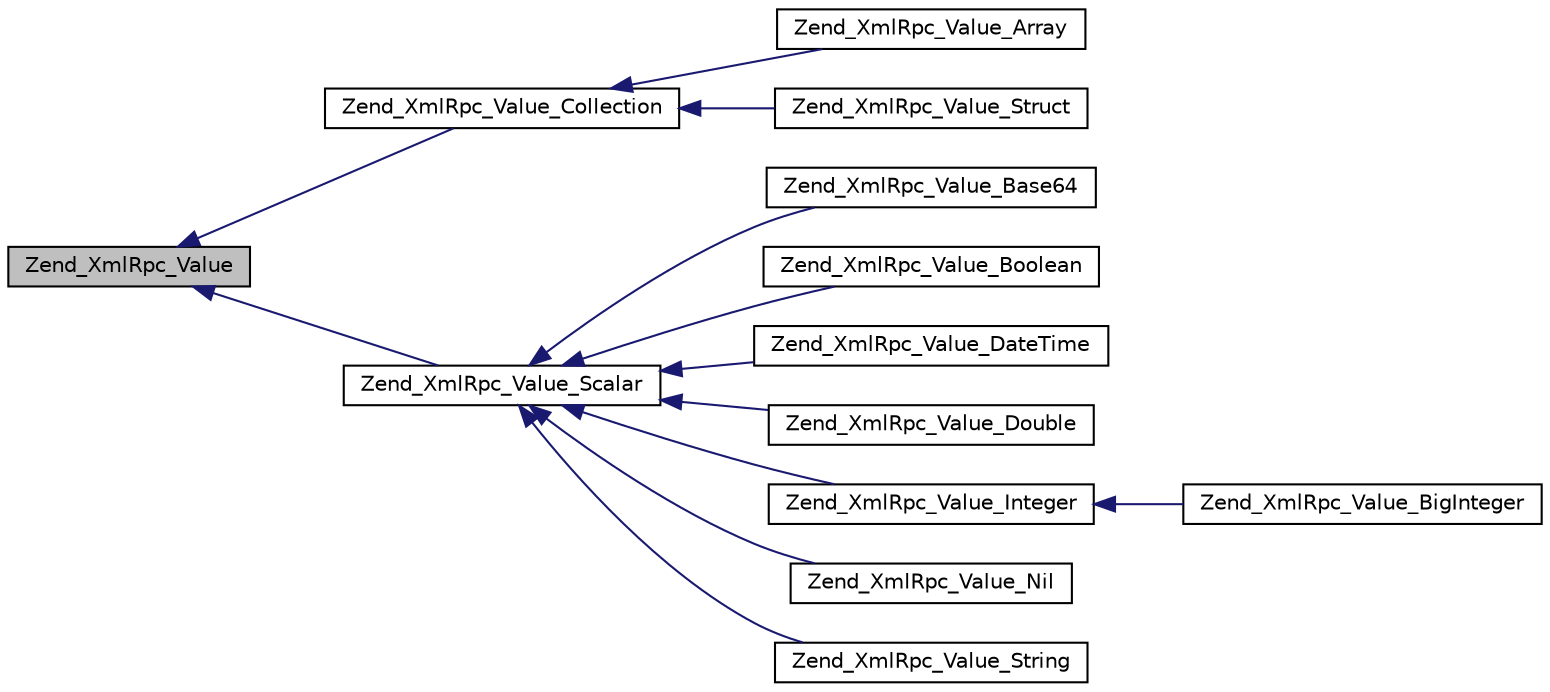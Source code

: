 digraph G
{
  edge [fontname="Helvetica",fontsize="10",labelfontname="Helvetica",labelfontsize="10"];
  node [fontname="Helvetica",fontsize="10",shape=record];
  rankdir="LR";
  Node1 [label="Zend_XmlRpc_Value",height=0.2,width=0.4,color="black", fillcolor="grey75", style="filled" fontcolor="black"];
  Node1 -> Node2 [dir="back",color="midnightblue",fontsize="10",style="solid",fontname="Helvetica"];
  Node2 [label="Zend_XmlRpc_Value_Collection",height=0.2,width=0.4,color="black", fillcolor="white", style="filled",URL="$class_zend___xml_rpc___value___collection.html"];
  Node2 -> Node3 [dir="back",color="midnightblue",fontsize="10",style="solid",fontname="Helvetica"];
  Node3 [label="Zend_XmlRpc_Value_Array",height=0.2,width=0.4,color="black", fillcolor="white", style="filled",URL="$class_zend___xml_rpc___value___array.html"];
  Node2 -> Node4 [dir="back",color="midnightblue",fontsize="10",style="solid",fontname="Helvetica"];
  Node4 [label="Zend_XmlRpc_Value_Struct",height=0.2,width=0.4,color="black", fillcolor="white", style="filled",URL="$class_zend___xml_rpc___value___struct.html"];
  Node1 -> Node5 [dir="back",color="midnightblue",fontsize="10",style="solid",fontname="Helvetica"];
  Node5 [label="Zend_XmlRpc_Value_Scalar",height=0.2,width=0.4,color="black", fillcolor="white", style="filled",URL="$class_zend___xml_rpc___value___scalar.html"];
  Node5 -> Node6 [dir="back",color="midnightblue",fontsize="10",style="solid",fontname="Helvetica"];
  Node6 [label="Zend_XmlRpc_Value_Base64",height=0.2,width=0.4,color="black", fillcolor="white", style="filled",URL="$class_zend___xml_rpc___value___base64.html"];
  Node5 -> Node7 [dir="back",color="midnightblue",fontsize="10",style="solid",fontname="Helvetica"];
  Node7 [label="Zend_XmlRpc_Value_Boolean",height=0.2,width=0.4,color="black", fillcolor="white", style="filled",URL="$class_zend___xml_rpc___value___boolean.html"];
  Node5 -> Node8 [dir="back",color="midnightblue",fontsize="10",style="solid",fontname="Helvetica"];
  Node8 [label="Zend_XmlRpc_Value_DateTime",height=0.2,width=0.4,color="black", fillcolor="white", style="filled",URL="$class_zend___xml_rpc___value___date_time.html"];
  Node5 -> Node9 [dir="back",color="midnightblue",fontsize="10",style="solid",fontname="Helvetica"];
  Node9 [label="Zend_XmlRpc_Value_Double",height=0.2,width=0.4,color="black", fillcolor="white", style="filled",URL="$class_zend___xml_rpc___value___double.html"];
  Node5 -> Node10 [dir="back",color="midnightblue",fontsize="10",style="solid",fontname="Helvetica"];
  Node10 [label="Zend_XmlRpc_Value_Integer",height=0.2,width=0.4,color="black", fillcolor="white", style="filled",URL="$class_zend___xml_rpc___value___integer.html"];
  Node10 -> Node11 [dir="back",color="midnightblue",fontsize="10",style="solid",fontname="Helvetica"];
  Node11 [label="Zend_XmlRpc_Value_BigInteger",height=0.2,width=0.4,color="black", fillcolor="white", style="filled",URL="$class_zend___xml_rpc___value___big_integer.html"];
  Node5 -> Node12 [dir="back",color="midnightblue",fontsize="10",style="solid",fontname="Helvetica"];
  Node12 [label="Zend_XmlRpc_Value_Nil",height=0.2,width=0.4,color="black", fillcolor="white", style="filled",URL="$class_zend___xml_rpc___value___nil.html"];
  Node5 -> Node13 [dir="back",color="midnightblue",fontsize="10",style="solid",fontname="Helvetica"];
  Node13 [label="Zend_XmlRpc_Value_String",height=0.2,width=0.4,color="black", fillcolor="white", style="filled",URL="$class_zend___xml_rpc___value___string.html"];
}
